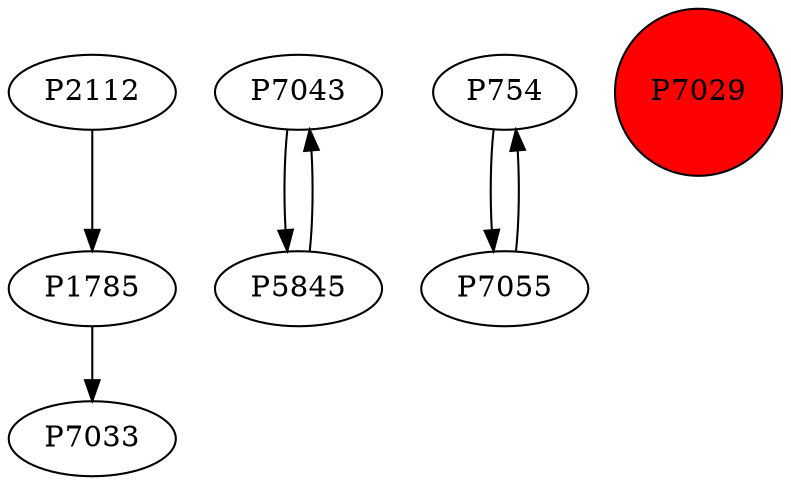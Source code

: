 digraph {
	P1785 -> P7033
	P7043 -> P5845
	P754 -> P7055
	P2112 -> P1785
	P7055 -> P754
	P5845 -> P7043
	P7029 [shape=circle]
	P7029 [style=filled]
	P7029 [fillcolor=red]
}